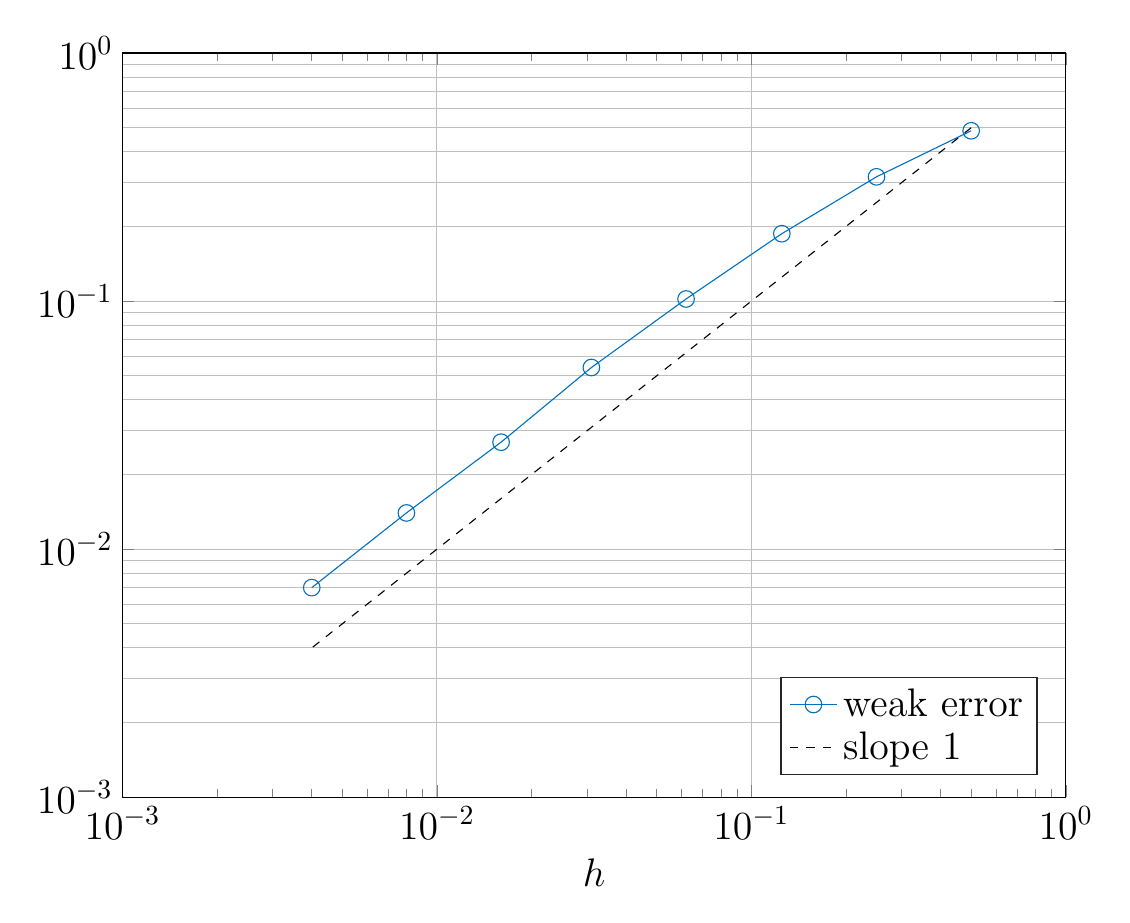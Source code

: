 % This file was created by matlab2tikz.
%
%The latest EFupdates can be retrieved from
%  http://www.mathworks.com/matlabcentral/fileexchange/22022-matlab2tikz-matlab2tikz
%where you can also make suggestions and rate matlab2tikz.
%
\definecolor{mycolor1}{rgb}{0.0,0.447,0.741}%
%
\begin{tikzpicture}

\begin{axis}[%
width=4.717in,
height=3.721in,
at={(0.791in,0.502in)},
scale only axis,
xmode=log,
xmin=0.001,
xmax=1,
xminorticks=true,
xlabel={$h$},
xlabel style = {font = \Large},
xmajorgrids,
ymajorgrids,
yminorgrids,
ymode=log,
ymin=0.001,
ymax=1,
yminorticks=false,
axis background/.style={fill=white},
legend style={at={(0.97,0.03)},anchor=south east,legend cell align=left,align=left,draw=white!15!black},
ticklabel style={font=\Large},legend style={font=\Large},title style={font=\Large},
mark size = 3
]
\addplot [color=mycolor1,solid,mark=o,mark options={solid}]
  table[row sep=crcr]{%
0.5	0.486\\
0.25	0.317\\
0.125	0.187\\
0.062	0.102\\
0.031	0.054\\
0.016	0.027\\
0.008	0.014\\
0.004	0.007\\
};
\addlegendentry{weak error};

\addplot [color=black,dashed]
  table[row sep=crcr]{%
0.5	0.5\\
0.25	0.25\\
0.125	0.125\\
0.062	0.062\\
0.031	0.031\\
0.016	0.016\\
0.008	0.008\\
0.004	0.004\\
};
\addlegendentry{slope 1};

\end{axis}
\end{tikzpicture}%